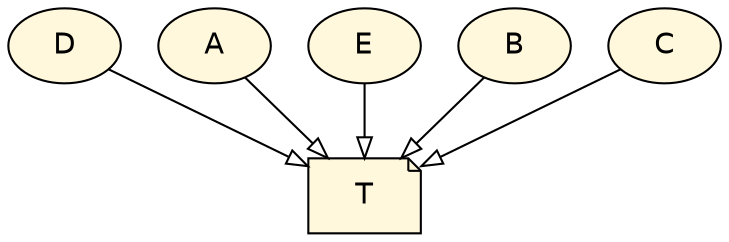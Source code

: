 digraph {
"d68823a3-e4ea-418f-9877-43103c60e385" [label="D", shape=ellipse, style=filled, fillcolor=cornsilk, fontname=Helvetica];
"d68823a3-e4ea-418f-9877-43103c60e385" -> "a9ec3cb9-95b9-4028-ab9b-f55ab6061c38" [taillabel="", arrowhead=onormal, fontname=Helvetica];
"a9ec3cb9-95b9-4028-ab9b-f55ab6061c38" [label="T", shape=note, style=filled, fillcolor=cornsilk, fontname=Helvetica];
"b7292a5e-56e8-4e1a-9e89-ed6dab6b24ca" [label="A", shape=ellipse, style=filled, fillcolor=cornsilk, fontname=Helvetica];
"b7292a5e-56e8-4e1a-9e89-ed6dab6b24ca" -> "a9ec3cb9-95b9-4028-ab9b-f55ab6061c38" [taillabel="", arrowhead=onormal, fontname=Helvetica];
"861cad95-6b1b-47c0-9873-931a8bd4d4e2" [label="E", shape=ellipse, style=filled, fillcolor=cornsilk, fontname=Helvetica];
"861cad95-6b1b-47c0-9873-931a8bd4d4e2" -> "a9ec3cb9-95b9-4028-ab9b-f55ab6061c38" [taillabel="", arrowhead=onormal, fontname=Helvetica];
"c9146360-58bb-4bfc-8613-1bf04a86f540" [label="B", shape=ellipse, style=filled, fillcolor=cornsilk, fontname=Helvetica];
"c9146360-58bb-4bfc-8613-1bf04a86f540" -> "a9ec3cb9-95b9-4028-ab9b-f55ab6061c38" [taillabel="", arrowhead=onormal, fontname=Helvetica];
"05a17930-1f8f-4b6d-ad3b-65566bd10c59" [label="C", shape=ellipse, style=filled, fillcolor=cornsilk, fontname=Helvetica];
"05a17930-1f8f-4b6d-ad3b-65566bd10c59" -> "a9ec3cb9-95b9-4028-ab9b-f55ab6061c38" [taillabel="", arrowhead=onormal, fontname=Helvetica];
}

